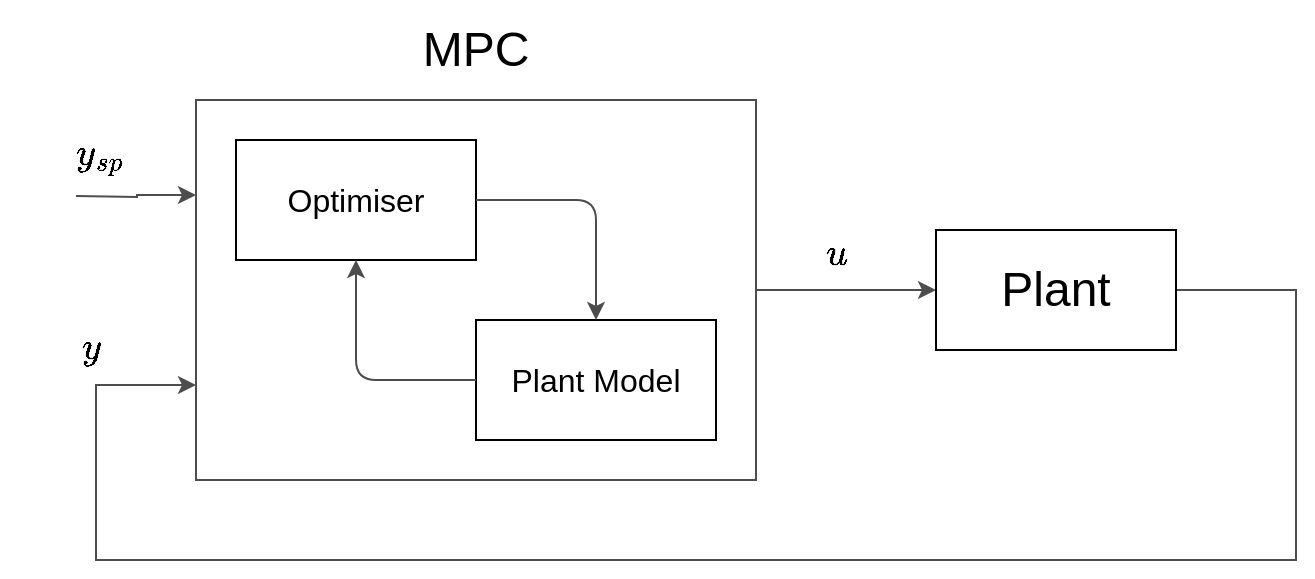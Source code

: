 <mxfile version="15.2.7" type="device"><diagram id="IaeRS797HghRvmgODNu5" name="Page-1"><mxGraphModel dx="1129" dy="680" grid="1" gridSize="10" guides="1" tooltips="1" connect="1" arrows="1" fold="1" page="1" pageScale="1" pageWidth="827" pageHeight="1169" math="1" shadow="0"><root><mxCell id="0"/><mxCell id="1" parent="0"/><mxCell id="cqw2p6RHlHM47Mx-W5FO-9" style="edgeStyle=orthogonalEdgeStyle;rounded=0;orthogonalLoop=1;jettySize=auto;html=1;exitX=1;exitY=0.5;exitDx=0;exitDy=0;fontSize=24;strokeColor=#4D4D4D;" edge="1" parent="1" source="cqw2p6RHlHM47Mx-W5FO-1" target="cqw2p6RHlHM47Mx-W5FO-8"><mxGeometry relative="1" as="geometry"/></mxCell><mxCell id="cqw2p6RHlHM47Mx-W5FO-1" value="" style="whiteSpace=wrap;html=1;fillColor=none;imageAspect=0;resizeWidth=1;resizeHeight=1;strokeColor=#4D4D4D;" vertex="1" parent="1"><mxGeometry x="190" y="170" width="280" height="190" as="geometry"/></mxCell><mxCell id="cqw2p6RHlHM47Mx-W5FO-2" value="Optimiser" style="rounded=0;whiteSpace=wrap;html=1;fillColor=none;fontSize=16;" vertex="1" parent="1"><mxGeometry x="210" y="190" width="120" height="60" as="geometry"/></mxCell><mxCell id="cqw2p6RHlHM47Mx-W5FO-3" value="Plant Model" style="rounded=0;whiteSpace=wrap;html=1;fillColor=none;fontSize=16;" vertex="1" parent="1"><mxGeometry x="330" y="280" width="120" height="60" as="geometry"/></mxCell><mxCell id="cqw2p6RHlHM47Mx-W5FO-5" value="" style="endArrow=classic;html=1;entryX=0.5;entryY=0;entryDx=0;entryDy=0;exitX=1;exitY=0.5;exitDx=0;exitDy=0;strokeColor=#4D4D4D;" edge="1" parent="1" source="cqw2p6RHlHM47Mx-W5FO-2" target="cqw2p6RHlHM47Mx-W5FO-3"><mxGeometry width="50" height="50" relative="1" as="geometry"><mxPoint x="340" y="230" as="sourcePoint"/><mxPoint x="400" y="390" as="targetPoint"/><Array as="points"><mxPoint x="390" y="220"/></Array></mxGeometry></mxCell><mxCell id="cqw2p6RHlHM47Mx-W5FO-6" value="" style="endArrow=classic;html=1;entryX=0.5;entryY=1;entryDx=0;entryDy=0;exitX=0;exitY=0.5;exitDx=0;exitDy=0;strokeColor=#4D4D4D;" edge="1" parent="1" source="cqw2p6RHlHM47Mx-W5FO-3" target="cqw2p6RHlHM47Mx-W5FO-2"><mxGeometry width="50" height="50" relative="1" as="geometry"><mxPoint x="340" y="230" as="sourcePoint"/><mxPoint x="400" y="290" as="targetPoint"/><Array as="points"><mxPoint x="270" y="310"/></Array></mxGeometry></mxCell><mxCell id="cqw2p6RHlHM47Mx-W5FO-7" value="MPC" style="text;html=1;strokeColor=none;fillColor=none;align=center;verticalAlign=middle;whiteSpace=wrap;rounded=0;fontSize=24;" vertex="1" parent="1"><mxGeometry x="285" y="120" width="90" height="50" as="geometry"/></mxCell><mxCell id="cqw2p6RHlHM47Mx-W5FO-10" style="edgeStyle=orthogonalEdgeStyle;rounded=0;orthogonalLoop=1;jettySize=auto;html=1;exitX=1;exitY=0.5;exitDx=0;exitDy=0;entryX=0;entryY=0.75;entryDx=0;entryDy=0;fontSize=24;strokeColor=#4D4D4D;" edge="1" parent="1" source="cqw2p6RHlHM47Mx-W5FO-8" target="cqw2p6RHlHM47Mx-W5FO-1"><mxGeometry relative="1" as="geometry"><Array as="points"><mxPoint x="740" y="265"/><mxPoint x="740" y="400"/><mxPoint x="140" y="400"/><mxPoint x="140" y="313"/></Array></mxGeometry></mxCell><mxCell id="cqw2p6RHlHM47Mx-W5FO-14" value="&lt;font style=&quot;font-size: 12px&quot;&gt;&lt;br&gt;&lt;/font&gt;" style="edgeLabel;html=1;align=center;verticalAlign=middle;resizable=0;points=[];fontSize=24;labelBackgroundColor=none;fontStyle=0" vertex="1" connectable="0" parent="cqw2p6RHlHM47Mx-W5FO-10"><mxGeometry x="-0.921" y="-2" relative="1" as="geometry"><mxPoint x="-3" y="-2" as="offset"/></mxGeometry></mxCell><mxCell id="cqw2p6RHlHM47Mx-W5FO-8" value="Plant" style="rounded=0;whiteSpace=wrap;html=1;fillColor=none;fontSize=24;" vertex="1" parent="1"><mxGeometry x="560" y="235" width="120" height="60" as="geometry"/></mxCell><mxCell id="cqw2p6RHlHM47Mx-W5FO-13" style="edgeStyle=orthogonalEdgeStyle;rounded=0;orthogonalLoop=1;jettySize=auto;html=1;entryX=0;entryY=0.25;entryDx=0;entryDy=0;fontSize=24;strokeColor=#4D4D4D;" edge="1" parent="1" target="cqw2p6RHlHM47Mx-W5FO-1"><mxGeometry relative="1" as="geometry"><mxPoint x="130" y="218" as="sourcePoint"/></mxGeometry></mxCell><mxCell id="cqw2p6RHlHM47Mx-W5FO-18" value="$$u$$" style="text;html=1;align=center;verticalAlign=middle;resizable=0;points=[];autosize=1;strokeColor=none;fillColor=none;fontSize=16;" vertex="1" parent="1"><mxGeometry x="480" y="237" width="60" height="20" as="geometry"/></mxCell><mxCell id="cqw2p6RHlHM47Mx-W5FO-19" value="$$y_{sp}$$" style="text;html=1;align=center;verticalAlign=middle;resizable=0;points=[];autosize=1;strokeColor=none;fillColor=none;fontSize=16;" vertex="1" parent="1"><mxGeometry x="92" y="187" width="100" height="20" as="geometry"/></mxCell><mxCell id="cqw2p6RHlHM47Mx-W5FO-20" value="$$y$$" style="text;html=1;align=center;verticalAlign=middle;resizable=0;points=[];autosize=1;strokeColor=none;fillColor=none;fontSize=16;" vertex="1" parent="1"><mxGeometry x="107" y="284" width="60" height="20" as="geometry"/></mxCell></root></mxGraphModel></diagram></mxfile>